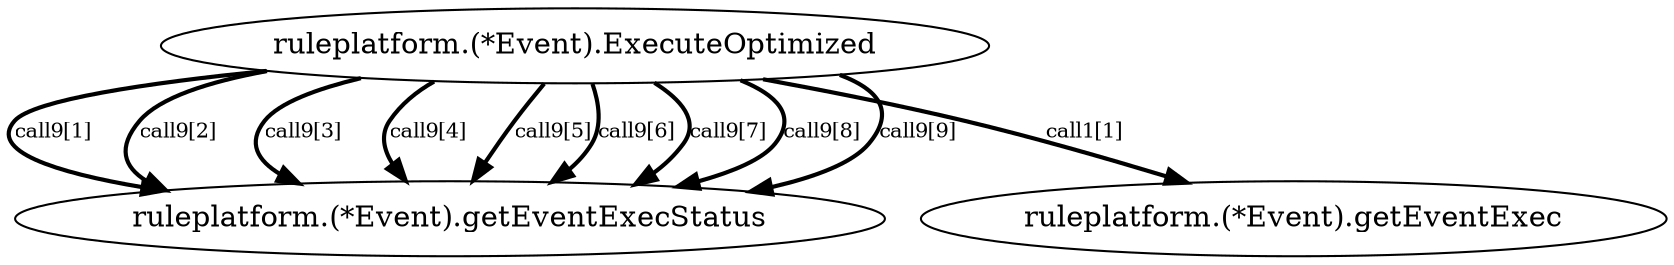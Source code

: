 digraph G {
  edge [fontsize=10, penwidth=2];
"ruleplatform.(*Event).ExecuteOptimized" -> "ruleplatform.(*Event).getEventExecStatus" [label="call9[1]", tooltip="{\n    \"arguments\": \"{\\\"ut\\\":12}}\",\n    \"result\": \"{\\\"X1\\\":1}\"\n}"]
"ruleplatform.(*Event).ExecuteOptimized" -> "ruleplatform.(*Event).getEventExecStatus" [label="call9[2]", tooltip="{\n    \"arguments\": \"{\\\"ut\\\":12}}\",\n    \"result\": \"{\\\"X1\\\":1}\"\n}"]
"ruleplatform.(*Event).ExecuteOptimized" -> "ruleplatform.(*Event).getEventExecStatus" [label="call9[3]", tooltip="{\n    \"arguments\": \"{\\\"ut\\\":12}}\",\n    \"result\": \"{\\\"X1\\\":1}\"\n}"]
"ruleplatform.(*Event).ExecuteOptimized" -> "ruleplatform.(*Event).getEventExecStatus" [label="call9[4]", tooltip="{\n    \"arguments\": \"{\\\"ut\\\":12}}\",\n    \"result\": \"{\\\"X1\\\":1}\"\n}"]
"ruleplatform.(*Event).ExecuteOptimized" -> "ruleplatform.(*Event).getEventExecStatus" [label="call9[5]", tooltip="{\n    \"arguments\": \"{\\\"ut\\\":12}}\",\n    \"result\": \"{\\\"X1\\\":1}\"\n}"]
"ruleplatform.(*Event).ExecuteOptimized" -> "ruleplatform.(*Event).getEventExecStatus" [label="call9[6]", tooltip="{\n    \"arguments\": \"{\\\"ut\\\":12}}\",\n    \"result\": \"{\\\"X1\\\":1}\"\n}"]
"ruleplatform.(*Event).ExecuteOptimized" -> "ruleplatform.(*Event).getEventExecStatus" [label="call9[7]", tooltip="{\n    \"arguments\": \"{\\\"ut\\\":12}}\",\n    \"result\": \"{\\\"X1\\\":1}\"\n}"]
"ruleplatform.(*Event).ExecuteOptimized" -> "ruleplatform.(*Event).getEventExecStatus" [label="call9[8]", tooltip="{\n    \"arguments\": \"{\\\"ut\\\":12}}\",\n    \"result\": \"{\\\"X1\\\":1}\"\n}"]
"ruleplatform.(*Event).ExecuteOptimized" -> "ruleplatform.(*Event).getEventExecStatus" [label="call9[9]", tooltip="{\n    \"arguments\": \"{\\\"ut\\\":12}}\",\n    \"result\": \"{\\\"X1\\\":1}\"\n}"]
"ruleplatform.(*Event).ExecuteOptimized" -> "ruleplatform.(*Event).getEventExec" [label="call1[1]", tooltip="{\n    \"arguments\": \"{\\\"ut\\\":12}}\",\n    \"result\": \"{\\\"X1\\\":1}\"\n}"]
}
